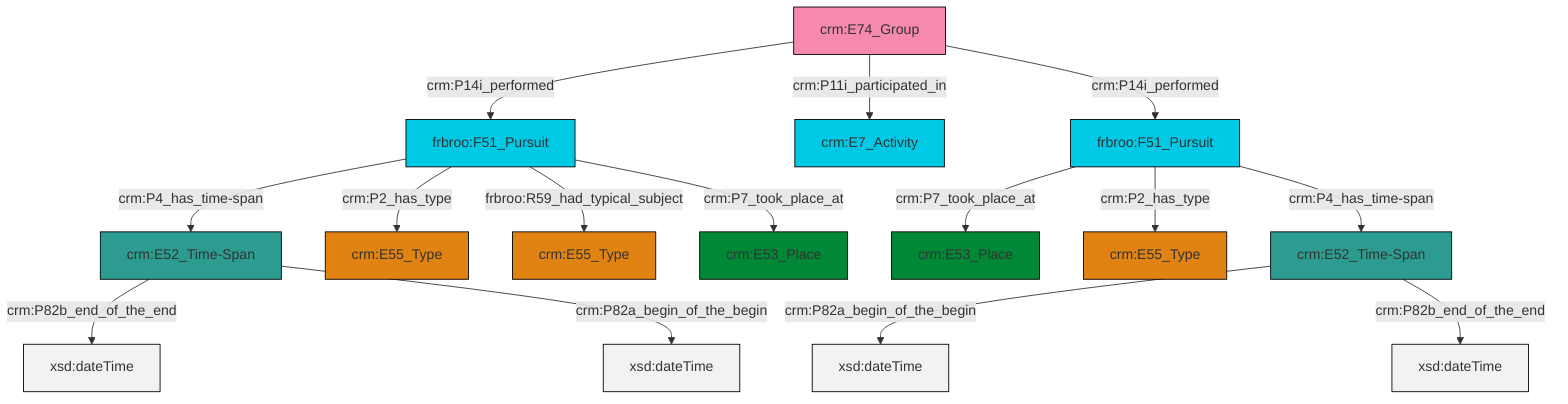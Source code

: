 graph TD
classDef Literal fill:#f2f2f2,stroke:#000000;
classDef CRM_Entity fill:#FFFFFF,stroke:#000000;
classDef Temporal_Entity fill:#00C9E6, stroke:#000000;
classDef Type fill:#E18312, stroke:#000000;
classDef Time-Span fill:#2C9C91, stroke:#000000;
classDef Appellation fill:#FFEB7F, stroke:#000000;
classDef Place fill:#008836, stroke:#000000;
classDef Persistent_Item fill:#B266B2, stroke:#000000;
classDef Conceptual_Object fill:#FFD700, stroke:#000000;
classDef Physical_Thing fill:#D2B48C, stroke:#000000;
classDef Actor fill:#f58aad, stroke:#000000;
classDef PC_Classes fill:#4ce600, stroke:#000000;
classDef Multi fill:#cccccc,stroke:#000000;

0["frbroo:F51_Pursuit"]:::Temporal_Entity -->|crm:P7_took_place_at| 1["crm:E53_Place"]:::Place
7["frbroo:F51_Pursuit"]:::Temporal_Entity -->|crm:P4_has_time-span| 8["crm:E52_Time-Span"]:::Time-Span
9["crm:E52_Time-Span"]:::Time-Span -->|crm:P82a_begin_of_the_begin| 10[xsd:dateTime]:::Literal
7["frbroo:F51_Pursuit"]:::Temporal_Entity -->|crm:P2_has_type| 5["crm:E55_Type"]:::Type
13["crm:E74_Group"]:::Actor -->|crm:P14i_performed| 7["frbroo:F51_Pursuit"]:::Temporal_Entity
9["crm:E52_Time-Span"]:::Time-Span -->|crm:P82b_end_of_the_end| 14[xsd:dateTime]:::Literal
13["crm:E74_Group"]:::Actor -->|crm:P11i_participated_in| 15["crm:E7_Activity"]:::Temporal_Entity
7["frbroo:F51_Pursuit"]:::Temporal_Entity -->|frbroo:R59_had_typical_subject| 20["crm:E55_Type"]:::Type
8["crm:E52_Time-Span"]:::Time-Span -->|crm:P82b_end_of_the_end| 21[xsd:dateTime]:::Literal
13["crm:E74_Group"]:::Actor -->|crm:P14i_performed| 0["frbroo:F51_Pursuit"]:::Temporal_Entity
7["frbroo:F51_Pursuit"]:::Temporal_Entity -->|crm:P7_took_place_at| 2["crm:E53_Place"]:::Place
8["crm:E52_Time-Span"]:::Time-Span -->|crm:P82a_begin_of_the_begin| 24[xsd:dateTime]:::Literal
0["frbroo:F51_Pursuit"]:::Temporal_Entity -->|crm:P2_has_type| 11["crm:E55_Type"]:::Type
0["frbroo:F51_Pursuit"]:::Temporal_Entity -->|crm:P4_has_time-span| 9["crm:E52_Time-Span"]:::Time-Span